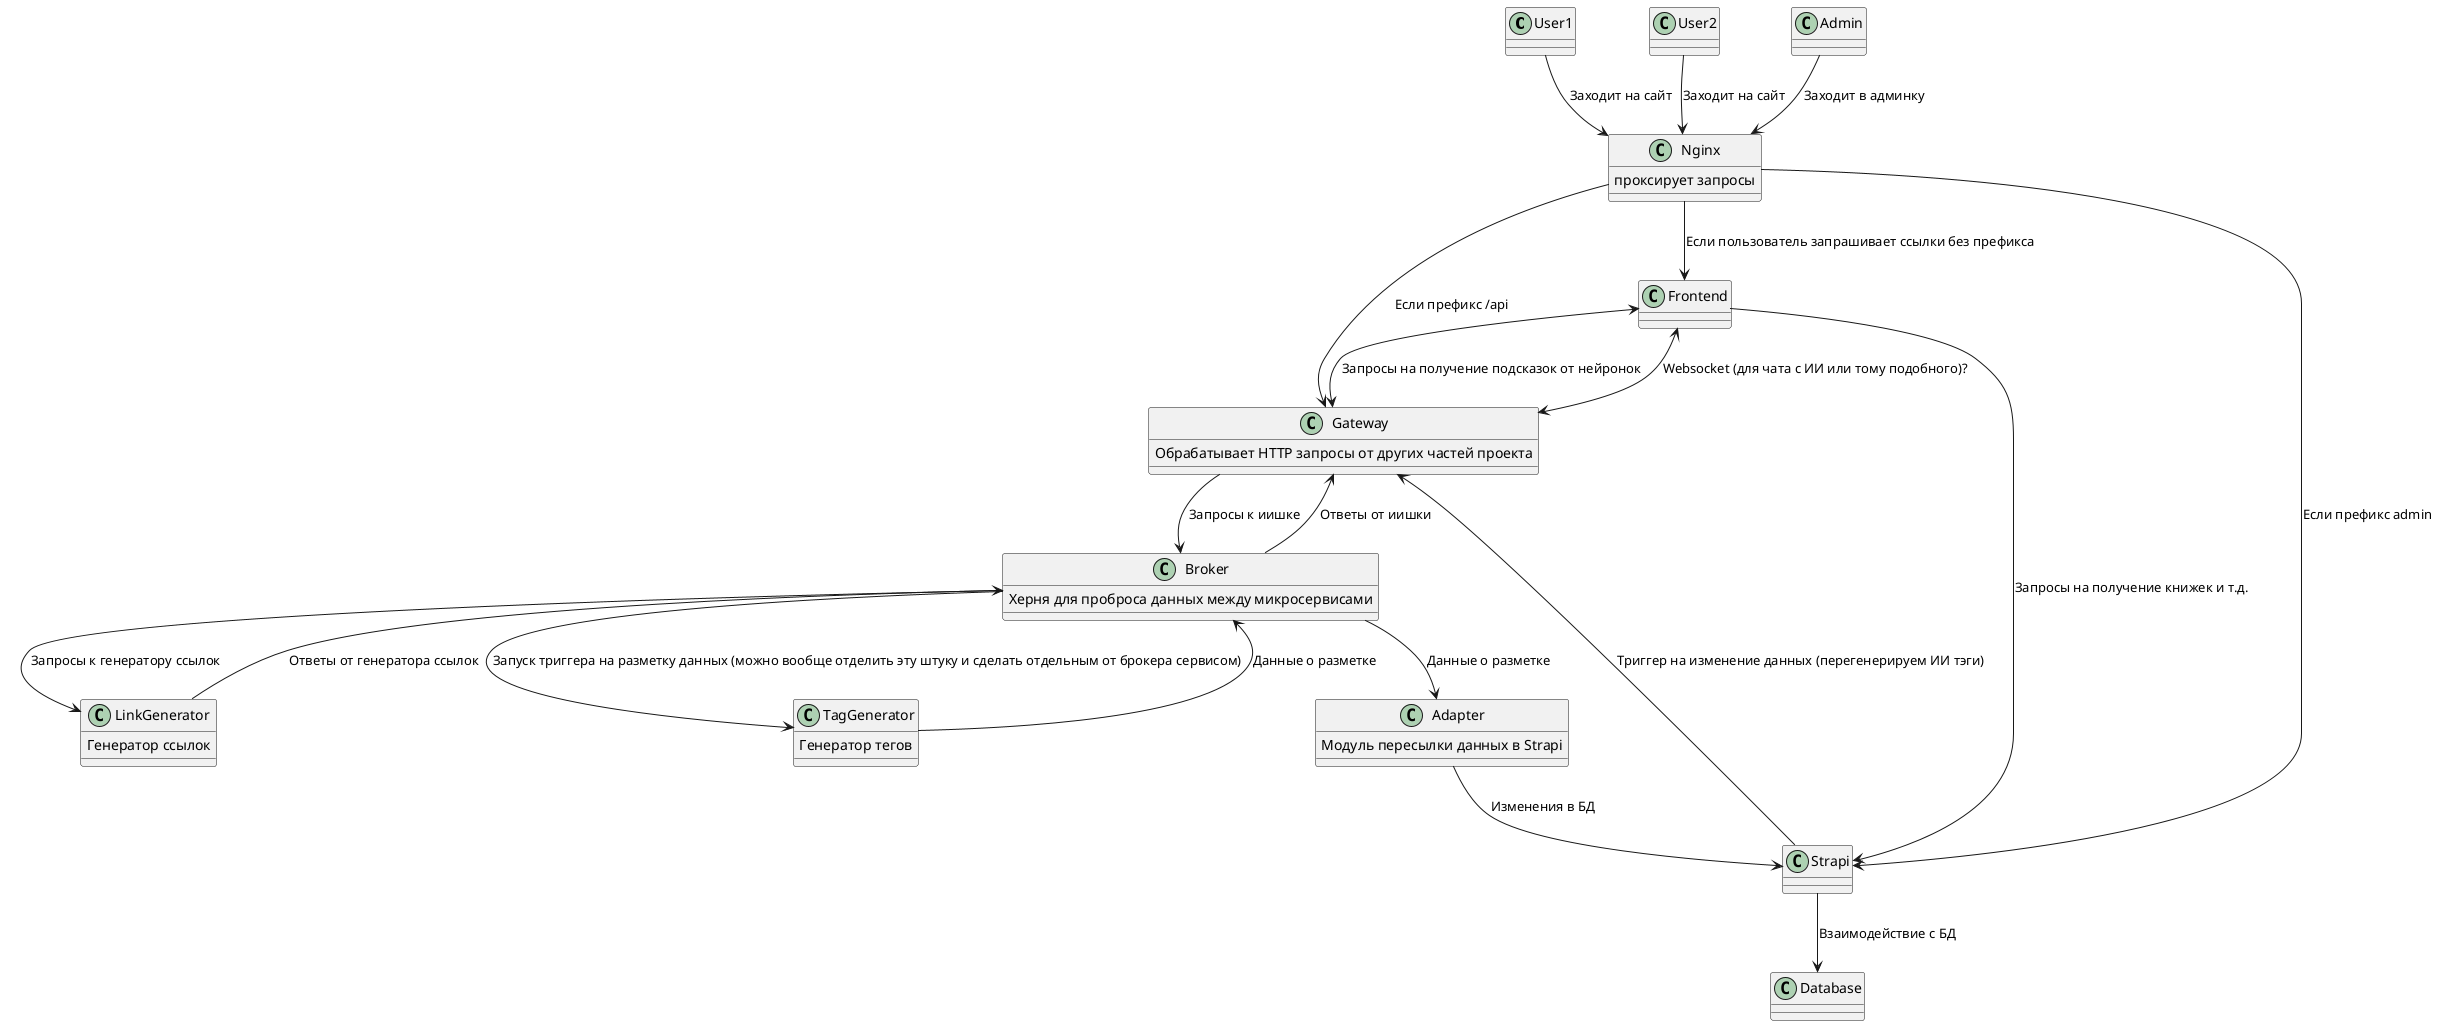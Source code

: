 @startuml
class User1 {}
class User2 {}
class Admin {}
class Nginx {
проксирует запросы
}
class Gateway {
Обрабатывает HTTP запросы от других частей проекта
}
class LinkGenerator {
Генератор ссылок
}
class TagGenerator {
Генератор тегов
}
class Frontend {}
class Database {}
class Strapi {}
class Broker {
Херня для проброса данных между микросервисами
}
class Adapter {
Модуль пересылки данных в Strapi
}
Strapi --> Database : Взаимодействие с БД
Frontend <--> Gateway : Запросы на получение подсказок от нейронок
Frontend <--> Gateway : Websocket (для чата с ИИ или тому подобного)?
Frontend --> Strapi : Запросы на получение книжек и т.д.
User1 --> Nginx : Заходит на сайт
User2 --> Nginx : Заходит на сайт
Admin --> Nginx : Заходит в админку
Nginx --> Frontend : Если пользователь запрашивает ссылки без префикса
Nginx --> Gateway : Если префикс /api
Nginx --> Strapi : Если префикс admin
Strapi --> Gateway : Триггер на изменение данных (перегенерируем ИИ тэги)
Gateway --> Broker : Запросы к иишке
Broker --> Gateway : Ответы от иишки
Broker --> LinkGenerator : Запросы к генератору ссылок
LinkGenerator --> Broker : Ответы от генератора ссылок
Broker --> TagGenerator : Запуск триггера на разметку данных (можно вообще отделить эту штуку и сделать отдельным от брокера сервисом)
TagGenerator --> Broker : Данные о разметке
Broker --> Adapter : Данные о разметке
Adapter --> Strapi : Изменения в БД
@enduml
